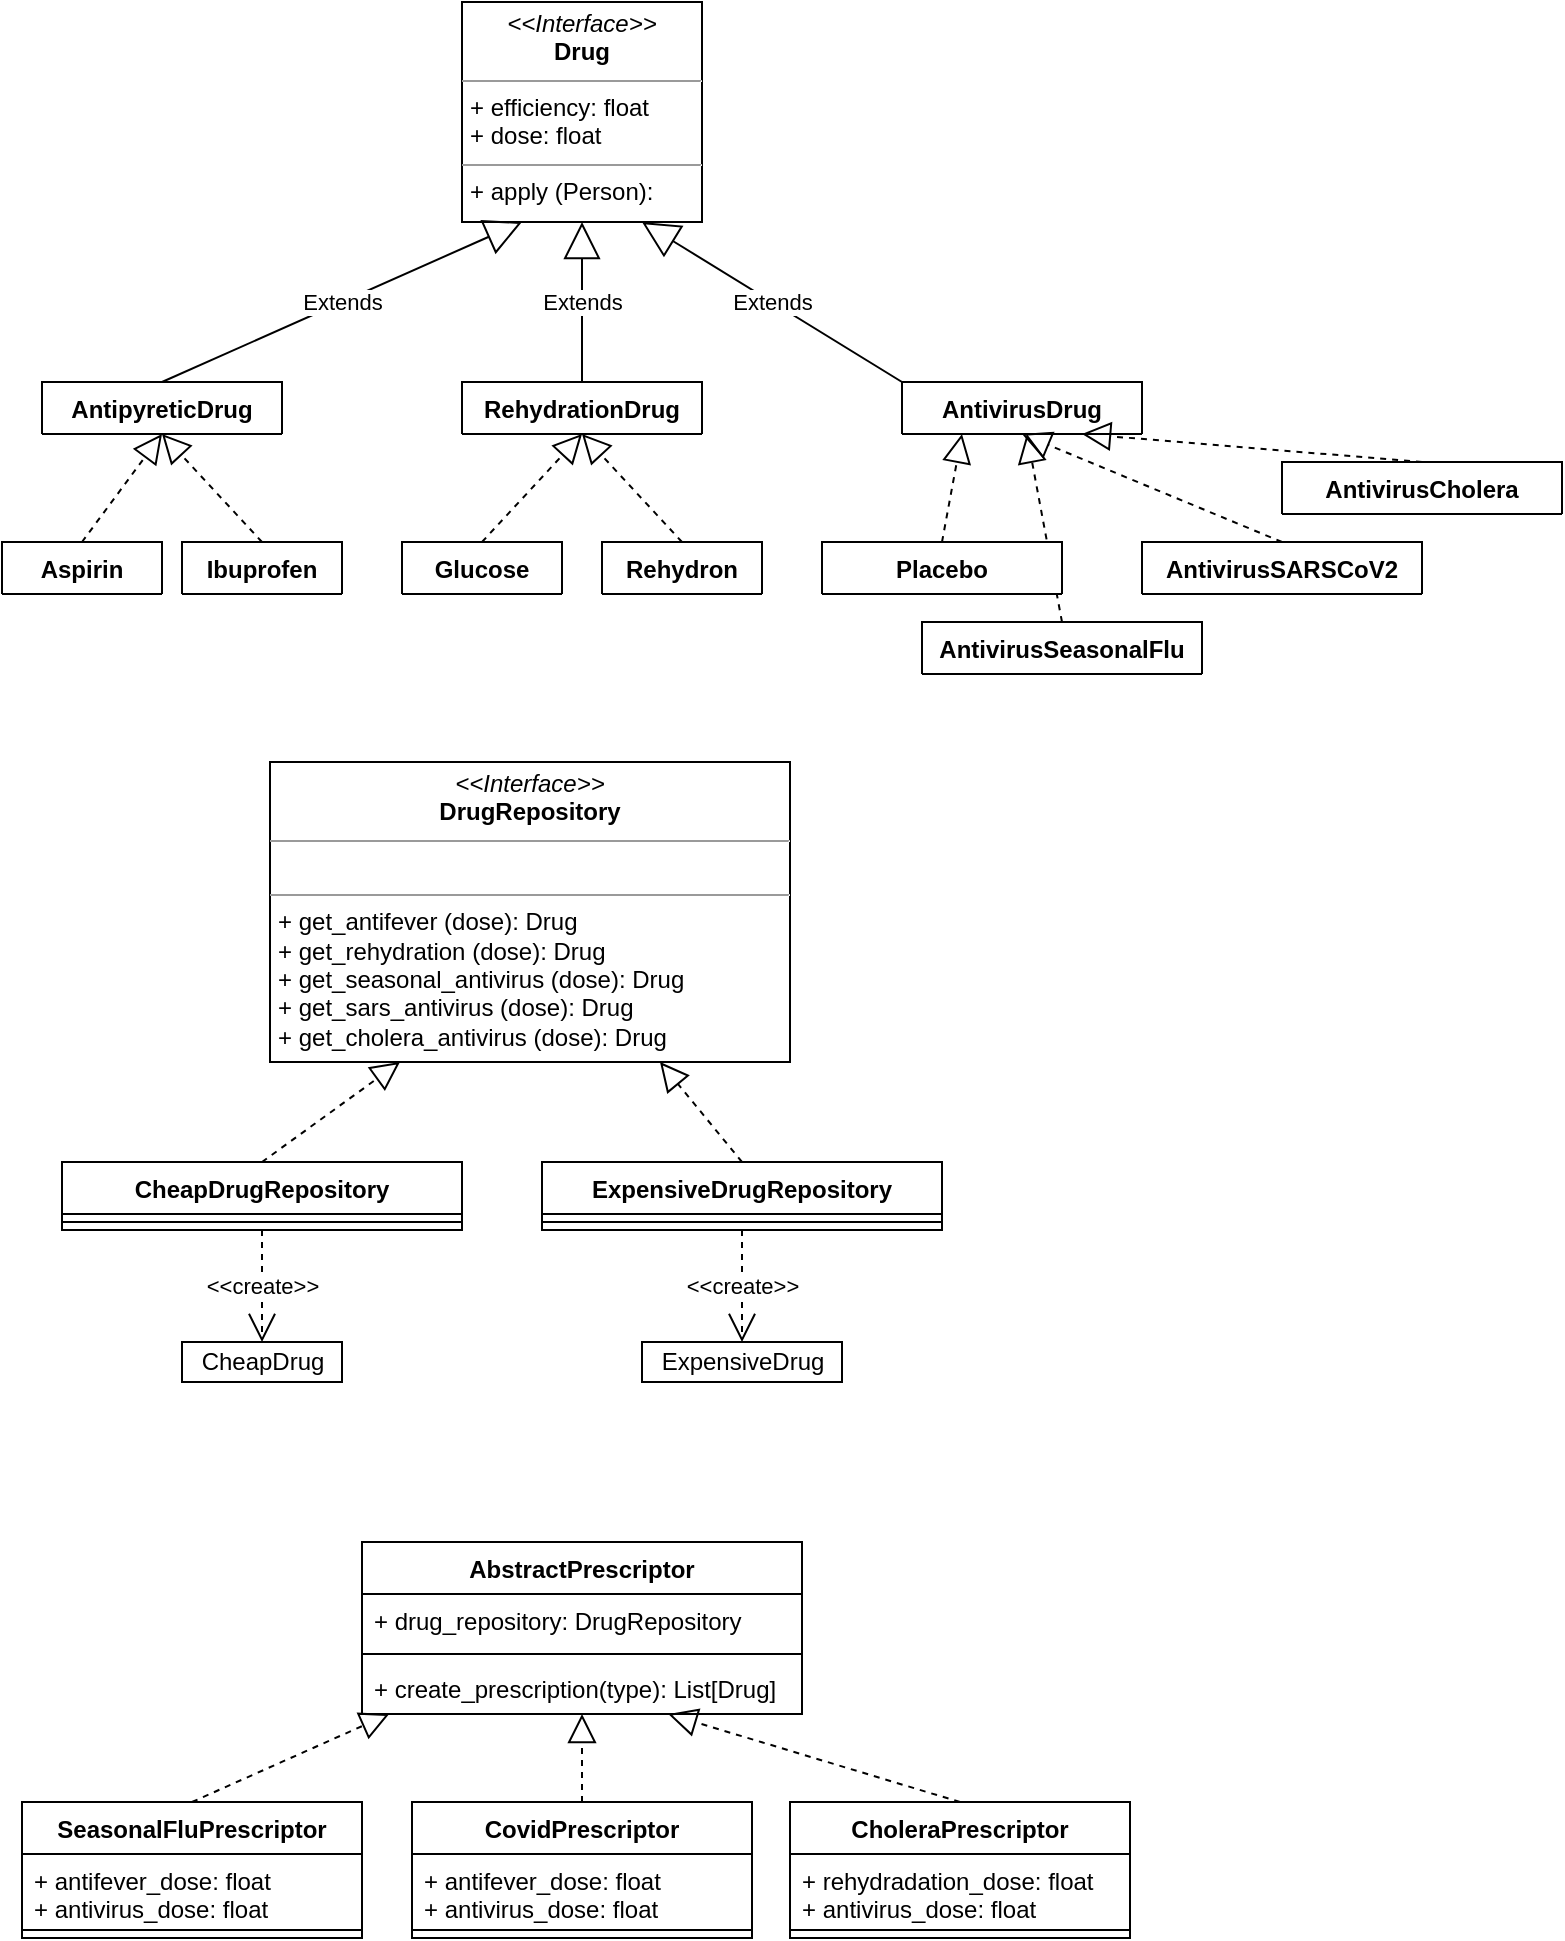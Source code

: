 <mxfile version="13.7.4" type="github">
  <diagram id="5TIukd_n3g4UW3RruUCG" name="Page-1">
    <mxGraphModel dx="971" dy="747" grid="1" gridSize="10" guides="1" tooltips="1" connect="1" arrows="1" fold="1" page="1" pageScale="1" pageWidth="827" pageHeight="1169" math="0" shadow="0">
      <root>
        <mxCell id="0" />
        <mxCell id="1" parent="0" />
        <mxCell id="hdpgLRlO6QaFKLSQQ1CS-11" value="&lt;p style=&quot;margin: 0px ; margin-top: 4px ; text-align: center&quot;&gt;&lt;i&gt;&amp;lt;&amp;lt;Interface&amp;gt;&amp;gt;&lt;/i&gt;&lt;br&gt;&lt;b&gt;Drug&lt;/b&gt;&lt;/p&gt;&lt;hr size=&quot;1&quot;&gt;&lt;p style=&quot;margin: 0px ; margin-left: 4px&quot;&gt;+ efficiency: float&lt;br&gt;&lt;/p&gt;&lt;p style=&quot;margin: 0px ; margin-left: 4px&quot;&gt;+ dose: float&lt;/p&gt;&lt;hr size=&quot;1&quot;&gt;&lt;p style=&quot;margin: 0px ; margin-left: 4px&quot;&gt;+ apply (Person):&amp;nbsp;&lt;br&gt;&lt;/p&gt;" style="verticalAlign=top;align=left;overflow=fill;fontSize=12;fontFamily=Helvetica;html=1;" vertex="1" parent="1">
          <mxGeometry x="250" y="60" width="120" height="110" as="geometry" />
        </mxCell>
        <mxCell id="hdpgLRlO6QaFKLSQQ1CS-20" value="" style="endArrow=block;dashed=1;endFill=0;endSize=12;html=1;entryX=0.5;entryY=1;entryDx=0;entryDy=0;exitX=0.5;exitY=0;exitDx=0;exitDy=0;" edge="1" parent="1" source="hdpgLRlO6QaFKLSQQ1CS-12" target="hdpgLRlO6QaFKLSQQ1CS-1">
          <mxGeometry width="160" relative="1" as="geometry">
            <mxPoint x="330" y="460" as="sourcePoint" />
            <mxPoint x="490" y="460" as="targetPoint" />
          </mxGeometry>
        </mxCell>
        <mxCell id="hdpgLRlO6QaFKLSQQ1CS-21" value="Extends" style="endArrow=block;endSize=16;endFill=0;html=1;entryX=0.25;entryY=1;entryDx=0;entryDy=0;exitX=0.5;exitY=0;exitDx=0;exitDy=0;" edge="1" parent="1" source="hdpgLRlO6QaFKLSQQ1CS-1" target="hdpgLRlO6QaFKLSQQ1CS-11">
          <mxGeometry width="160" relative="1" as="geometry">
            <mxPoint x="330" y="460" as="sourcePoint" />
            <mxPoint x="490" y="460" as="targetPoint" />
          </mxGeometry>
        </mxCell>
        <mxCell id="hdpgLRlO6QaFKLSQQ1CS-22" value="" style="endArrow=block;dashed=1;endFill=0;endSize=12;html=1;entryX=0.5;entryY=1;entryDx=0;entryDy=0;exitX=0.5;exitY=0;exitDx=0;exitDy=0;" edge="1" parent="1" source="hdpgLRlO6QaFKLSQQ1CS-16" target="hdpgLRlO6QaFKLSQQ1CS-1">
          <mxGeometry width="160" relative="1" as="geometry">
            <mxPoint x="110" y="320" as="sourcePoint" />
            <mxPoint x="160" y="286" as="targetPoint" />
          </mxGeometry>
        </mxCell>
        <mxCell id="hdpgLRlO6QaFKLSQQ1CS-12" value="Aspirin" style="swimlane;fontStyle=1;align=center;verticalAlign=top;childLayout=stackLayout;horizontal=1;startSize=26;horizontalStack=0;resizeParent=1;resizeParentMax=0;resizeLast=0;collapsible=1;marginBottom=0;" vertex="1" collapsed="1" parent="1">
          <mxGeometry x="20" y="330" width="80" height="26" as="geometry">
            <mxRectangle x="90" y="250" width="120" height="86" as="alternateBounds" />
          </mxGeometry>
        </mxCell>
        <mxCell id="hdpgLRlO6QaFKLSQQ1CS-13" value=" " style="text;strokeColor=none;fillColor=none;align=left;verticalAlign=top;spacingLeft=4;spacingRight=4;overflow=hidden;rotatable=0;points=[[0,0.5],[1,0.5]];portConstraint=eastwest;" vertex="1" parent="hdpgLRlO6QaFKLSQQ1CS-12">
          <mxGeometry y="26" width="80" height="26" as="geometry" />
        </mxCell>
        <mxCell id="hdpgLRlO6QaFKLSQQ1CS-14" value="" style="line;strokeWidth=1;fillColor=none;align=left;verticalAlign=middle;spacingTop=-1;spacingLeft=3;spacingRight=3;rotatable=0;labelPosition=right;points=[];portConstraint=eastwest;" vertex="1" parent="hdpgLRlO6QaFKLSQQ1CS-12">
          <mxGeometry y="52" width="80" height="8" as="geometry" />
        </mxCell>
        <mxCell id="hdpgLRlO6QaFKLSQQ1CS-15" value=" " style="text;strokeColor=none;fillColor=none;align=left;verticalAlign=top;spacingLeft=4;spacingRight=4;overflow=hidden;rotatable=0;points=[[0,0.5],[1,0.5]];portConstraint=eastwest;" vertex="1" parent="hdpgLRlO6QaFKLSQQ1CS-12">
          <mxGeometry y="60" width="80" height="26" as="geometry" />
        </mxCell>
        <mxCell id="hdpgLRlO6QaFKLSQQ1CS-23" value="RehydrationDrug" style="swimlane;fontStyle=1;align=center;verticalAlign=top;childLayout=stackLayout;horizontal=1;startSize=26;horizontalStack=0;resizeParent=1;resizeParentMax=0;resizeLast=0;collapsible=1;marginBottom=0;" vertex="1" collapsed="1" parent="1">
          <mxGeometry x="250" y="250" width="120" height="26" as="geometry">
            <mxRectangle x="90" y="250" width="120" height="86" as="alternateBounds" />
          </mxGeometry>
        </mxCell>
        <mxCell id="hdpgLRlO6QaFKLSQQ1CS-24" value=" " style="text;strokeColor=none;fillColor=none;align=left;verticalAlign=top;spacingLeft=4;spacingRight=4;overflow=hidden;rotatable=0;points=[[0,0.5],[1,0.5]];portConstraint=eastwest;" vertex="1" parent="hdpgLRlO6QaFKLSQQ1CS-23">
          <mxGeometry y="26" width="120" height="26" as="geometry" />
        </mxCell>
        <mxCell id="hdpgLRlO6QaFKLSQQ1CS-25" value="" style="line;strokeWidth=1;fillColor=none;align=left;verticalAlign=middle;spacingTop=-1;spacingLeft=3;spacingRight=3;rotatable=0;labelPosition=right;points=[];portConstraint=eastwest;" vertex="1" parent="hdpgLRlO6QaFKLSQQ1CS-23">
          <mxGeometry y="52" width="120" height="8" as="geometry" />
        </mxCell>
        <mxCell id="hdpgLRlO6QaFKLSQQ1CS-26" value=" " style="text;strokeColor=none;fillColor=none;align=left;verticalAlign=top;spacingLeft=4;spacingRight=4;overflow=hidden;rotatable=0;points=[[0,0.5],[1,0.5]];portConstraint=eastwest;" vertex="1" parent="hdpgLRlO6QaFKLSQQ1CS-23">
          <mxGeometry y="60" width="120" height="26" as="geometry" />
        </mxCell>
        <mxCell id="hdpgLRlO6QaFKLSQQ1CS-43" value="Extends" style="endArrow=block;endSize=16;endFill=0;html=1;entryX=0.5;entryY=1;entryDx=0;entryDy=0;exitX=0.5;exitY=0;exitDx=0;exitDy=0;" edge="1" parent="1" source="hdpgLRlO6QaFKLSQQ1CS-23" target="hdpgLRlO6QaFKLSQQ1CS-11">
          <mxGeometry width="160" relative="1" as="geometry">
            <mxPoint x="160" y="260.0" as="sourcePoint" />
            <mxPoint x="160" y="200.0" as="targetPoint" />
          </mxGeometry>
        </mxCell>
        <mxCell id="hdpgLRlO6QaFKLSQQ1CS-44" value="Extends" style="endArrow=block;endSize=16;endFill=0;html=1;entryX=0.75;entryY=1;entryDx=0;entryDy=0;exitX=0;exitY=0;exitDx=0;exitDy=0;" edge="1" parent="1" source="hdpgLRlO6QaFKLSQQ1CS-27" target="hdpgLRlO6QaFKLSQQ1CS-11">
          <mxGeometry width="160" relative="1" as="geometry">
            <mxPoint x="320" y="260.0" as="sourcePoint" />
            <mxPoint x="220" y="200.0" as="targetPoint" />
          </mxGeometry>
        </mxCell>
        <mxCell id="hdpgLRlO6QaFKLSQQ1CS-27" value="AntivirusDrug" style="swimlane;fontStyle=1;align=center;verticalAlign=top;childLayout=stackLayout;horizontal=1;startSize=26;horizontalStack=0;resizeParent=1;resizeParentMax=0;resizeLast=0;collapsible=1;marginBottom=0;" vertex="1" collapsed="1" parent="1">
          <mxGeometry x="470" y="250" width="120" height="26" as="geometry">
            <mxRectangle x="90" y="250" width="120" height="86" as="alternateBounds" />
          </mxGeometry>
        </mxCell>
        <mxCell id="hdpgLRlO6QaFKLSQQ1CS-28" value=" " style="text;strokeColor=none;fillColor=none;align=left;verticalAlign=top;spacingLeft=4;spacingRight=4;overflow=hidden;rotatable=0;points=[[0,0.5],[1,0.5]];portConstraint=eastwest;" vertex="1" parent="hdpgLRlO6QaFKLSQQ1CS-27">
          <mxGeometry y="26" width="120" height="26" as="geometry" />
        </mxCell>
        <mxCell id="hdpgLRlO6QaFKLSQQ1CS-29" value="" style="line;strokeWidth=1;fillColor=none;align=left;verticalAlign=middle;spacingTop=-1;spacingLeft=3;spacingRight=3;rotatable=0;labelPosition=right;points=[];portConstraint=eastwest;" vertex="1" parent="hdpgLRlO6QaFKLSQQ1CS-27">
          <mxGeometry y="52" width="120" height="8" as="geometry" />
        </mxCell>
        <mxCell id="hdpgLRlO6QaFKLSQQ1CS-30" value=" " style="text;strokeColor=none;fillColor=none;align=left;verticalAlign=top;spacingLeft=4;spacingRight=4;overflow=hidden;rotatable=0;points=[[0,0.5],[1,0.5]];portConstraint=eastwest;" vertex="1" parent="hdpgLRlO6QaFKLSQQ1CS-27">
          <mxGeometry y="60" width="120" height="26" as="geometry" />
        </mxCell>
        <mxCell id="hdpgLRlO6QaFKLSQQ1CS-49" value="" style="endArrow=block;dashed=1;endFill=0;endSize=12;html=1;exitX=0.5;exitY=0;exitDx=0;exitDy=0;" edge="1" parent="1" source="hdpgLRlO6QaFKLSQQ1CS-35" target="hdpgLRlO6QaFKLSQQ1CS-27">
          <mxGeometry width="160" relative="1" as="geometry">
            <mxPoint x="230" y="340" as="sourcePoint" />
            <mxPoint x="160" y="286" as="targetPoint" />
          </mxGeometry>
        </mxCell>
        <mxCell id="hdpgLRlO6QaFKLSQQ1CS-50" value="" style="endArrow=block;dashed=1;endFill=0;endSize=12;html=1;exitX=0.5;exitY=0;exitDx=0;exitDy=0;" edge="1" parent="1" source="hdpgLRlO6QaFKLSQQ1CS-39">
          <mxGeometry width="160" relative="1" as="geometry">
            <mxPoint x="510" y="380" as="sourcePoint" />
            <mxPoint x="530" y="276" as="targetPoint" />
          </mxGeometry>
        </mxCell>
        <mxCell id="hdpgLRlO6QaFKLSQQ1CS-51" value="" style="endArrow=block;dashed=1;endFill=0;endSize=12;html=1;exitX=0.5;exitY=0;exitDx=0;exitDy=0;entryX=0.25;entryY=1;entryDx=0;entryDy=0;" edge="1" parent="1" source="hdpgLRlO6QaFKLSQQ1CS-31" target="hdpgLRlO6QaFKLSQQ1CS-27">
          <mxGeometry width="160" relative="1" as="geometry">
            <mxPoint x="520" y="390" as="sourcePoint" />
            <mxPoint x="546.355" y="296" as="targetPoint" />
          </mxGeometry>
        </mxCell>
        <mxCell id="hdpgLRlO6QaFKLSQQ1CS-52" value="" style="endArrow=block;dashed=1;endFill=0;endSize=12;html=1;exitX=0.5;exitY=0;exitDx=0;exitDy=0;entryX=0.75;entryY=1;entryDx=0;entryDy=0;" edge="1" parent="1" source="hdpgLRlO6QaFKLSQQ1CS-45" target="hdpgLRlO6QaFKLSQQ1CS-27">
          <mxGeometry width="160" relative="1" as="geometry">
            <mxPoint x="530" y="400" as="sourcePoint" />
            <mxPoint x="556.355" y="306" as="targetPoint" />
          </mxGeometry>
        </mxCell>
        <mxCell id="hdpgLRlO6QaFKLSQQ1CS-16" value="Ibuprofen" style="swimlane;fontStyle=1;align=center;verticalAlign=top;childLayout=stackLayout;horizontal=1;startSize=26;horizontalStack=0;resizeParent=1;resizeParentMax=0;resizeLast=0;collapsible=1;marginBottom=0;" vertex="1" collapsed="1" parent="1">
          <mxGeometry x="110" y="330" width="80" height="26" as="geometry">
            <mxRectangle x="90" y="250" width="120" height="86" as="alternateBounds" />
          </mxGeometry>
        </mxCell>
        <mxCell id="hdpgLRlO6QaFKLSQQ1CS-17" value=" " style="text;strokeColor=none;fillColor=none;align=left;verticalAlign=top;spacingLeft=4;spacingRight=4;overflow=hidden;rotatable=0;points=[[0,0.5],[1,0.5]];portConstraint=eastwest;" vertex="1" parent="hdpgLRlO6QaFKLSQQ1CS-16">
          <mxGeometry y="26" width="80" height="26" as="geometry" />
        </mxCell>
        <mxCell id="hdpgLRlO6QaFKLSQQ1CS-18" value="" style="line;strokeWidth=1;fillColor=none;align=left;verticalAlign=middle;spacingTop=-1;spacingLeft=3;spacingRight=3;rotatable=0;labelPosition=right;points=[];portConstraint=eastwest;" vertex="1" parent="hdpgLRlO6QaFKLSQQ1CS-16">
          <mxGeometry y="52" width="80" height="8" as="geometry" />
        </mxCell>
        <mxCell id="hdpgLRlO6QaFKLSQQ1CS-19" value=" " style="text;strokeColor=none;fillColor=none;align=left;verticalAlign=top;spacingLeft=4;spacingRight=4;overflow=hidden;rotatable=0;points=[[0,0.5],[1,0.5]];portConstraint=eastwest;" vertex="1" parent="hdpgLRlO6QaFKLSQQ1CS-16">
          <mxGeometry y="60" width="80" height="26" as="geometry" />
        </mxCell>
        <mxCell id="hdpgLRlO6QaFKLSQQ1CS-1" value="AntipyreticDrug" style="swimlane;fontStyle=1;align=center;verticalAlign=top;childLayout=stackLayout;horizontal=1;startSize=26;horizontalStack=0;resizeParent=1;resizeParentMax=0;resizeLast=0;collapsible=1;marginBottom=0;" vertex="1" collapsed="1" parent="1">
          <mxGeometry x="40" y="250" width="120" height="26" as="geometry">
            <mxRectangle x="90" y="250" width="120" height="86" as="alternateBounds" />
          </mxGeometry>
        </mxCell>
        <mxCell id="hdpgLRlO6QaFKLSQQ1CS-2" value=" " style="text;strokeColor=none;fillColor=none;align=left;verticalAlign=top;spacingLeft=4;spacingRight=4;overflow=hidden;rotatable=0;points=[[0,0.5],[1,0.5]];portConstraint=eastwest;" vertex="1" parent="hdpgLRlO6QaFKLSQQ1CS-1">
          <mxGeometry y="26" width="120" height="26" as="geometry" />
        </mxCell>
        <mxCell id="hdpgLRlO6QaFKLSQQ1CS-3" value="" style="line;strokeWidth=1;fillColor=none;align=left;verticalAlign=middle;spacingTop=-1;spacingLeft=3;spacingRight=3;rotatable=0;labelPosition=right;points=[];portConstraint=eastwest;" vertex="1" parent="hdpgLRlO6QaFKLSQQ1CS-1">
          <mxGeometry y="52" width="120" height="8" as="geometry" />
        </mxCell>
        <mxCell id="hdpgLRlO6QaFKLSQQ1CS-4" value=" " style="text;strokeColor=none;fillColor=none;align=left;verticalAlign=top;spacingLeft=4;spacingRight=4;overflow=hidden;rotatable=0;points=[[0,0.5],[1,0.5]];portConstraint=eastwest;" vertex="1" parent="hdpgLRlO6QaFKLSQQ1CS-1">
          <mxGeometry y="60" width="120" height="26" as="geometry" />
        </mxCell>
        <mxCell id="hdpgLRlO6QaFKLSQQ1CS-53" value="Glucose" style="swimlane;fontStyle=1;align=center;verticalAlign=top;childLayout=stackLayout;horizontal=1;startSize=26;horizontalStack=0;resizeParent=1;resizeParentMax=0;resizeLast=0;collapsible=1;marginBottom=0;" vertex="1" collapsed="1" parent="1">
          <mxGeometry x="220" y="330" width="80" height="26" as="geometry">
            <mxRectangle x="90" y="250" width="120" height="86" as="alternateBounds" />
          </mxGeometry>
        </mxCell>
        <mxCell id="hdpgLRlO6QaFKLSQQ1CS-54" value=" " style="text;strokeColor=none;fillColor=none;align=left;verticalAlign=top;spacingLeft=4;spacingRight=4;overflow=hidden;rotatable=0;points=[[0,0.5],[1,0.5]];portConstraint=eastwest;" vertex="1" parent="hdpgLRlO6QaFKLSQQ1CS-53">
          <mxGeometry y="26" width="80" height="26" as="geometry" />
        </mxCell>
        <mxCell id="hdpgLRlO6QaFKLSQQ1CS-55" value="" style="line;strokeWidth=1;fillColor=none;align=left;verticalAlign=middle;spacingTop=-1;spacingLeft=3;spacingRight=3;rotatable=0;labelPosition=right;points=[];portConstraint=eastwest;" vertex="1" parent="hdpgLRlO6QaFKLSQQ1CS-53">
          <mxGeometry y="52" width="80" height="8" as="geometry" />
        </mxCell>
        <mxCell id="hdpgLRlO6QaFKLSQQ1CS-56" value=" " style="text;strokeColor=none;fillColor=none;align=left;verticalAlign=top;spacingLeft=4;spacingRight=4;overflow=hidden;rotatable=0;points=[[0,0.5],[1,0.5]];portConstraint=eastwest;" vertex="1" parent="hdpgLRlO6QaFKLSQQ1CS-53">
          <mxGeometry y="60" width="80" height="26" as="geometry" />
        </mxCell>
        <mxCell id="hdpgLRlO6QaFKLSQQ1CS-57" value="" style="endArrow=block;dashed=1;endFill=0;endSize=12;html=1;exitX=0.5;exitY=0;exitDx=0;exitDy=0;entryX=0.5;entryY=1;entryDx=0;entryDy=0;" edge="1" parent="1" source="hdpgLRlO6QaFKLSQQ1CS-53" target="hdpgLRlO6QaFKLSQQ1CS-23">
          <mxGeometry width="160" relative="1" as="geometry">
            <mxPoint x="160" y="340" as="sourcePoint" />
            <mxPoint x="110" y="286" as="targetPoint" />
          </mxGeometry>
        </mxCell>
        <mxCell id="hdpgLRlO6QaFKLSQQ1CS-31" value="Placebo" style="swimlane;fontStyle=1;align=center;verticalAlign=top;childLayout=stackLayout;horizontal=1;startSize=26;horizontalStack=0;resizeParent=1;resizeParentMax=0;resizeLast=0;collapsible=1;marginBottom=0;" vertex="1" collapsed="1" parent="1">
          <mxGeometry x="430" y="330" width="120" height="26" as="geometry">
            <mxRectangle x="90" y="250" width="120" height="86" as="alternateBounds" />
          </mxGeometry>
        </mxCell>
        <mxCell id="hdpgLRlO6QaFKLSQQ1CS-32" value=" " style="text;strokeColor=none;fillColor=none;align=left;verticalAlign=top;spacingLeft=4;spacingRight=4;overflow=hidden;rotatable=0;points=[[0,0.5],[1,0.5]];portConstraint=eastwest;" vertex="1" parent="hdpgLRlO6QaFKLSQQ1CS-31">
          <mxGeometry y="26" width="120" height="26" as="geometry" />
        </mxCell>
        <mxCell id="hdpgLRlO6QaFKLSQQ1CS-33" value="" style="line;strokeWidth=1;fillColor=none;align=left;verticalAlign=middle;spacingTop=-1;spacingLeft=3;spacingRight=3;rotatable=0;labelPosition=right;points=[];portConstraint=eastwest;" vertex="1" parent="hdpgLRlO6QaFKLSQQ1CS-31">
          <mxGeometry y="52" width="120" height="8" as="geometry" />
        </mxCell>
        <mxCell id="hdpgLRlO6QaFKLSQQ1CS-34" value=" " style="text;strokeColor=none;fillColor=none;align=left;verticalAlign=top;spacingLeft=4;spacingRight=4;overflow=hidden;rotatable=0;points=[[0,0.5],[1,0.5]];portConstraint=eastwest;" vertex="1" parent="hdpgLRlO6QaFKLSQQ1CS-31">
          <mxGeometry y="60" width="120" height="26" as="geometry" />
        </mxCell>
        <mxCell id="hdpgLRlO6QaFKLSQQ1CS-35" value="AntivirusSeasonalFlu" style="swimlane;fontStyle=1;align=center;verticalAlign=top;childLayout=stackLayout;horizontal=1;startSize=26;horizontalStack=0;resizeParent=1;resizeParentMax=0;resizeLast=0;collapsible=1;marginBottom=0;" vertex="1" collapsed="1" parent="1">
          <mxGeometry x="480" y="370" width="140" height="26" as="geometry">
            <mxRectangle x="90" y="250" width="120" height="86" as="alternateBounds" />
          </mxGeometry>
        </mxCell>
        <mxCell id="hdpgLRlO6QaFKLSQQ1CS-36" value=" " style="text;strokeColor=none;fillColor=none;align=left;verticalAlign=top;spacingLeft=4;spacingRight=4;overflow=hidden;rotatable=0;points=[[0,0.5],[1,0.5]];portConstraint=eastwest;" vertex="1" parent="hdpgLRlO6QaFKLSQQ1CS-35">
          <mxGeometry y="26" width="140" height="26" as="geometry" />
        </mxCell>
        <mxCell id="hdpgLRlO6QaFKLSQQ1CS-37" value="" style="line;strokeWidth=1;fillColor=none;align=left;verticalAlign=middle;spacingTop=-1;spacingLeft=3;spacingRight=3;rotatable=0;labelPosition=right;points=[];portConstraint=eastwest;" vertex="1" parent="hdpgLRlO6QaFKLSQQ1CS-35">
          <mxGeometry y="52" width="140" height="8" as="geometry" />
        </mxCell>
        <mxCell id="hdpgLRlO6QaFKLSQQ1CS-38" value=" " style="text;strokeColor=none;fillColor=none;align=left;verticalAlign=top;spacingLeft=4;spacingRight=4;overflow=hidden;rotatable=0;points=[[0,0.5],[1,0.5]];portConstraint=eastwest;" vertex="1" parent="hdpgLRlO6QaFKLSQQ1CS-35">
          <mxGeometry y="60" width="140" height="26" as="geometry" />
        </mxCell>
        <mxCell id="hdpgLRlO6QaFKLSQQ1CS-39" value="AntivirusSARSCoV2" style="swimlane;fontStyle=1;align=center;verticalAlign=top;childLayout=stackLayout;horizontal=1;startSize=26;horizontalStack=0;resizeParent=1;resizeParentMax=0;resizeLast=0;collapsible=1;marginBottom=0;" vertex="1" collapsed="1" parent="1">
          <mxGeometry x="590" y="330" width="140" height="26" as="geometry">
            <mxRectangle x="90" y="250" width="120" height="86" as="alternateBounds" />
          </mxGeometry>
        </mxCell>
        <mxCell id="hdpgLRlO6QaFKLSQQ1CS-40" value=" " style="text;strokeColor=none;fillColor=none;align=left;verticalAlign=top;spacingLeft=4;spacingRight=4;overflow=hidden;rotatable=0;points=[[0,0.5],[1,0.5]];portConstraint=eastwest;" vertex="1" parent="hdpgLRlO6QaFKLSQQ1CS-39">
          <mxGeometry y="26" width="140" height="26" as="geometry" />
        </mxCell>
        <mxCell id="hdpgLRlO6QaFKLSQQ1CS-41" value="" style="line;strokeWidth=1;fillColor=none;align=left;verticalAlign=middle;spacingTop=-1;spacingLeft=3;spacingRight=3;rotatable=0;labelPosition=right;points=[];portConstraint=eastwest;" vertex="1" parent="hdpgLRlO6QaFKLSQQ1CS-39">
          <mxGeometry y="52" width="140" height="8" as="geometry" />
        </mxCell>
        <mxCell id="hdpgLRlO6QaFKLSQQ1CS-42" value=" " style="text;strokeColor=none;fillColor=none;align=left;verticalAlign=top;spacingLeft=4;spacingRight=4;overflow=hidden;rotatable=0;points=[[0,0.5],[1,0.5]];portConstraint=eastwest;" vertex="1" parent="hdpgLRlO6QaFKLSQQ1CS-39">
          <mxGeometry y="60" width="140" height="26" as="geometry" />
        </mxCell>
        <mxCell id="hdpgLRlO6QaFKLSQQ1CS-58" value="Rehydron" style="swimlane;fontStyle=1;align=center;verticalAlign=top;childLayout=stackLayout;horizontal=1;startSize=26;horizontalStack=0;resizeParent=1;resizeParentMax=0;resizeLast=0;collapsible=1;marginBottom=0;" vertex="1" collapsed="1" parent="1">
          <mxGeometry x="320" y="330" width="80" height="26" as="geometry">
            <mxRectangle x="90" y="250" width="120" height="86" as="alternateBounds" />
          </mxGeometry>
        </mxCell>
        <mxCell id="hdpgLRlO6QaFKLSQQ1CS-59" value=" " style="text;strokeColor=none;fillColor=none;align=left;verticalAlign=top;spacingLeft=4;spacingRight=4;overflow=hidden;rotatable=0;points=[[0,0.5],[1,0.5]];portConstraint=eastwest;" vertex="1" parent="hdpgLRlO6QaFKLSQQ1CS-58">
          <mxGeometry y="26" width="80" height="26" as="geometry" />
        </mxCell>
        <mxCell id="hdpgLRlO6QaFKLSQQ1CS-60" value="" style="line;strokeWidth=1;fillColor=none;align=left;verticalAlign=middle;spacingTop=-1;spacingLeft=3;spacingRight=3;rotatable=0;labelPosition=right;points=[];portConstraint=eastwest;" vertex="1" parent="hdpgLRlO6QaFKLSQQ1CS-58">
          <mxGeometry y="52" width="80" height="8" as="geometry" />
        </mxCell>
        <mxCell id="hdpgLRlO6QaFKLSQQ1CS-61" value=" " style="text;strokeColor=none;fillColor=none;align=left;verticalAlign=top;spacingLeft=4;spacingRight=4;overflow=hidden;rotatable=0;points=[[0,0.5],[1,0.5]];portConstraint=eastwest;" vertex="1" parent="hdpgLRlO6QaFKLSQQ1CS-58">
          <mxGeometry y="60" width="80" height="26" as="geometry" />
        </mxCell>
        <mxCell id="hdpgLRlO6QaFKLSQQ1CS-62" value="" style="endArrow=block;dashed=1;endFill=0;endSize=12;html=1;exitX=0.5;exitY=0;exitDx=0;exitDy=0;entryX=0.5;entryY=1;entryDx=0;entryDy=0;" edge="1" parent="1" source="hdpgLRlO6QaFKLSQQ1CS-58" target="hdpgLRlO6QaFKLSQQ1CS-23">
          <mxGeometry width="160" relative="1" as="geometry">
            <mxPoint x="270" y="340" as="sourcePoint" />
            <mxPoint x="320" y="286" as="targetPoint" />
          </mxGeometry>
        </mxCell>
        <mxCell id="hdpgLRlO6QaFKLSQQ1CS-63" value="&lt;p style=&quot;margin: 0px ; margin-top: 4px ; text-align: center&quot;&gt;&lt;i&gt;&amp;lt;&amp;lt;Interface&amp;gt;&amp;gt;&lt;/i&gt;&lt;br&gt;&lt;b&gt;DrugRepository&lt;/b&gt;&lt;/p&gt;&lt;hr size=&quot;1&quot;&gt;&lt;p style=&quot;margin: 0px ; margin-left: 4px&quot;&gt;&lt;br&gt;&lt;/p&gt;&lt;hr size=&quot;1&quot;&gt;&lt;p style=&quot;margin: 0px ; margin-left: 4px&quot;&gt;+ get_antifever (dose): Drug&lt;br&gt;&lt;/p&gt;&lt;p style=&quot;margin: 0px ; margin-left: 4px&quot;&gt;+&amp;nbsp;get_rehydration&amp;nbsp;(dose): Drug&lt;/p&gt;&lt;p style=&quot;margin: 0px ; margin-left: 4px&quot;&gt;+&amp;nbsp;get_seasonal_antivirus (dose): Drug&lt;/p&gt;&lt;p style=&quot;margin: 0px ; margin-left: 4px&quot;&gt;+&amp;nbsp;get_sars_antivirus&amp;nbsp;(dose): Drug&lt;/p&gt;&lt;p style=&quot;margin: 0px ; margin-left: 4px&quot;&gt;+&amp;nbsp;get_cholera_antivirus&amp;nbsp;(dose): Drug&lt;/p&gt;" style="verticalAlign=top;align=left;overflow=fill;fontSize=12;fontFamily=Helvetica;html=1;" vertex="1" parent="1">
          <mxGeometry x="154" y="440" width="260" height="150" as="geometry" />
        </mxCell>
        <mxCell id="hdpgLRlO6QaFKLSQQ1CS-64" style="edgeStyle=orthogonalEdgeStyle;rounded=0;orthogonalLoop=1;jettySize=auto;html=1;exitX=0.5;exitY=1;exitDx=0;exitDy=0;" edge="1" parent="1" source="hdpgLRlO6QaFKLSQQ1CS-63" target="hdpgLRlO6QaFKLSQQ1CS-63">
          <mxGeometry relative="1" as="geometry" />
        </mxCell>
        <mxCell id="hdpgLRlO6QaFKLSQQ1CS-66" value="CheapDrugRepository" style="swimlane;fontStyle=1;align=center;verticalAlign=top;childLayout=stackLayout;horizontal=1;startSize=26;horizontalStack=0;resizeParent=1;resizeParentMax=0;resizeLast=0;collapsible=1;marginBottom=0;" vertex="1" parent="1">
          <mxGeometry x="50" y="640" width="200" height="34" as="geometry">
            <mxRectangle x="50" y="640" width="170" height="26" as="alternateBounds" />
          </mxGeometry>
        </mxCell>
        <mxCell id="hdpgLRlO6QaFKLSQQ1CS-68" value="" style="line;strokeWidth=1;fillColor=none;align=left;verticalAlign=middle;spacingTop=-1;spacingLeft=3;spacingRight=3;rotatable=0;labelPosition=right;points=[];portConstraint=eastwest;" vertex="1" parent="hdpgLRlO6QaFKLSQQ1CS-66">
          <mxGeometry y="26" width="200" height="8" as="geometry" />
        </mxCell>
        <mxCell id="hdpgLRlO6QaFKLSQQ1CS-70" value="ExpensiveDrugRepository" style="swimlane;fontStyle=1;align=center;verticalAlign=top;childLayout=stackLayout;horizontal=1;startSize=26;horizontalStack=0;resizeParent=1;resizeParentMax=0;resizeLast=0;collapsible=1;marginBottom=0;" vertex="1" parent="1">
          <mxGeometry x="290" y="640" width="200" height="34" as="geometry">
            <mxRectangle x="290" y="640" width="170" height="26" as="alternateBounds" />
          </mxGeometry>
        </mxCell>
        <mxCell id="hdpgLRlO6QaFKLSQQ1CS-71" value="" style="line;strokeWidth=1;fillColor=none;align=left;verticalAlign=middle;spacingTop=-1;spacingLeft=3;spacingRight=3;rotatable=0;labelPosition=right;points=[];portConstraint=eastwest;" vertex="1" parent="hdpgLRlO6QaFKLSQQ1CS-70">
          <mxGeometry y="26" width="200" height="8" as="geometry" />
        </mxCell>
        <mxCell id="hdpgLRlO6QaFKLSQQ1CS-72" value="&amp;lt;&amp;lt;create&amp;gt;&amp;gt;" style="endArrow=open;endSize=12;dashed=1;html=1;exitX=0.5;exitY=1;exitDx=0;exitDy=0;entryX=0.5;entryY=0;entryDx=0;entryDy=0;" edge="1" parent="1" source="hdpgLRlO6QaFKLSQQ1CS-66" target="hdpgLRlO6QaFKLSQQ1CS-77">
          <mxGeometry width="160" relative="1" as="geometry">
            <mxPoint x="120" y="720" as="sourcePoint" />
            <mxPoint x="150" y="750" as="targetPoint" />
          </mxGeometry>
        </mxCell>
        <mxCell id="hdpgLRlO6QaFKLSQQ1CS-73" value="&amp;lt;&amp;lt;create&amp;gt;&amp;gt;" style="endArrow=open;endSize=12;dashed=1;html=1;exitX=0.5;exitY=1;exitDx=0;exitDy=0;entryX=0.5;entryY=0;entryDx=0;entryDy=0;" edge="1" parent="1" source="hdpgLRlO6QaFKLSQQ1CS-70" target="hdpgLRlO6QaFKLSQQ1CS-78">
          <mxGeometry width="160" relative="1" as="geometry">
            <mxPoint x="380" y="680" as="sourcePoint" />
            <mxPoint x="390" y="750" as="targetPoint" />
          </mxGeometry>
        </mxCell>
        <mxCell id="hdpgLRlO6QaFKLSQQ1CS-74" value="" style="endArrow=block;dashed=1;endFill=0;endSize=12;html=1;exitX=0.5;exitY=0;exitDx=0;exitDy=0;entryX=0.25;entryY=1;entryDx=0;entryDy=0;" edge="1" parent="1" source="hdpgLRlO6QaFKLSQQ1CS-66" target="hdpgLRlO6QaFKLSQQ1CS-63">
          <mxGeometry width="160" relative="1" as="geometry">
            <mxPoint x="60" y="624" as="sourcePoint" />
            <mxPoint x="110" y="570" as="targetPoint" />
          </mxGeometry>
        </mxCell>
        <mxCell id="hdpgLRlO6QaFKLSQQ1CS-75" value="" style="endArrow=block;dashed=1;endFill=0;endSize=12;html=1;exitX=0.5;exitY=0;exitDx=0;exitDy=0;entryX=0.75;entryY=1;entryDx=0;entryDy=0;" edge="1" parent="1" source="hdpgLRlO6QaFKLSQQ1CS-70" target="hdpgLRlO6QaFKLSQQ1CS-63">
          <mxGeometry width="160" relative="1" as="geometry">
            <mxPoint x="267.5" y="640" as="sourcePoint" />
            <mxPoint x="352.5" y="590" as="targetPoint" />
          </mxGeometry>
        </mxCell>
        <mxCell id="hdpgLRlO6QaFKLSQQ1CS-45" value="AntivirusCholera" style="swimlane;fontStyle=1;align=center;verticalAlign=top;childLayout=stackLayout;horizontal=1;startSize=26;horizontalStack=0;resizeParent=1;resizeParentMax=0;resizeLast=0;collapsible=1;marginBottom=0;" vertex="1" collapsed="1" parent="1">
          <mxGeometry x="660" y="290" width="140" height="26" as="geometry">
            <mxRectangle x="90" y="250" width="120" height="86" as="alternateBounds" />
          </mxGeometry>
        </mxCell>
        <mxCell id="hdpgLRlO6QaFKLSQQ1CS-46" value=" " style="text;strokeColor=none;fillColor=none;align=left;verticalAlign=top;spacingLeft=4;spacingRight=4;overflow=hidden;rotatable=0;points=[[0,0.5],[1,0.5]];portConstraint=eastwest;" vertex="1" parent="hdpgLRlO6QaFKLSQQ1CS-45">
          <mxGeometry y="26" width="140" height="26" as="geometry" />
        </mxCell>
        <mxCell id="hdpgLRlO6QaFKLSQQ1CS-47" value="" style="line;strokeWidth=1;fillColor=none;align=left;verticalAlign=middle;spacingTop=-1;spacingLeft=3;spacingRight=3;rotatable=0;labelPosition=right;points=[];portConstraint=eastwest;" vertex="1" parent="hdpgLRlO6QaFKLSQQ1CS-45">
          <mxGeometry y="52" width="140" height="8" as="geometry" />
        </mxCell>
        <mxCell id="hdpgLRlO6QaFKLSQQ1CS-48" value=" " style="text;strokeColor=none;fillColor=none;align=left;verticalAlign=top;spacingLeft=4;spacingRight=4;overflow=hidden;rotatable=0;points=[[0,0.5],[1,0.5]];portConstraint=eastwest;" vertex="1" parent="hdpgLRlO6QaFKLSQQ1CS-45">
          <mxGeometry y="60" width="140" height="26" as="geometry" />
        </mxCell>
        <mxCell id="hdpgLRlO6QaFKLSQQ1CS-77" value="CheapDrug" style="html=1;" vertex="1" parent="1">
          <mxGeometry x="110" y="730" width="80" height="20" as="geometry" />
        </mxCell>
        <mxCell id="hdpgLRlO6QaFKLSQQ1CS-78" value="ExpensiveDrug" style="html=1;" vertex="1" parent="1">
          <mxGeometry x="340" y="730" width="100" height="20" as="geometry" />
        </mxCell>
        <mxCell id="hdpgLRlO6QaFKLSQQ1CS-83" value="SeasonalFluPrescriptor" style="swimlane;fontStyle=1;align=center;verticalAlign=top;childLayout=stackLayout;horizontal=1;startSize=26;horizontalStack=0;resizeParent=1;resizeParentMax=0;resizeLast=0;collapsible=1;marginBottom=0;" vertex="1" parent="1">
          <mxGeometry x="30" y="960" width="170" height="68" as="geometry" />
        </mxCell>
        <mxCell id="hdpgLRlO6QaFKLSQQ1CS-84" value="+ antifever_dose: float&#xa;+ antivirus_dose: float" style="text;strokeColor=none;fillColor=none;align=left;verticalAlign=top;spacingLeft=4;spacingRight=4;overflow=hidden;rotatable=0;points=[[0,0.5],[1,0.5]];portConstraint=eastwest;" vertex="1" parent="hdpgLRlO6QaFKLSQQ1CS-83">
          <mxGeometry y="26" width="170" height="34" as="geometry" />
        </mxCell>
        <mxCell id="hdpgLRlO6QaFKLSQQ1CS-85" value="" style="line;strokeWidth=1;fillColor=none;align=left;verticalAlign=middle;spacingTop=-1;spacingLeft=3;spacingRight=3;rotatable=0;labelPosition=right;points=[];portConstraint=eastwest;" vertex="1" parent="hdpgLRlO6QaFKLSQQ1CS-83">
          <mxGeometry y="60" width="170" height="8" as="geometry" />
        </mxCell>
        <mxCell id="hdpgLRlO6QaFKLSQQ1CS-95" value="" style="endArrow=block;dashed=1;endFill=0;endSize=12;html=1;exitX=0.5;exitY=0;exitDx=0;exitDy=0;" edge="1" parent="1" source="hdpgLRlO6QaFKLSQQ1CS-83" target="hdpgLRlO6QaFKLSQQ1CS-79">
          <mxGeometry width="160" relative="1" as="geometry">
            <mxPoint x="120" y="1070" as="sourcePoint" />
            <mxPoint x="280" y="1070" as="targetPoint" />
          </mxGeometry>
        </mxCell>
        <mxCell id="hdpgLRlO6QaFKLSQQ1CS-96" value="" style="endArrow=block;dashed=1;endFill=0;endSize=12;html=1;exitX=0.5;exitY=0;exitDx=0;exitDy=0;" edge="1" parent="1" source="hdpgLRlO6QaFKLSQQ1CS-89" target="hdpgLRlO6QaFKLSQQ1CS-79">
          <mxGeometry width="160" relative="1" as="geometry">
            <mxPoint x="125" y="970.0" as="sourcePoint" />
            <mxPoint x="197.857" y="936" as="targetPoint" />
          </mxGeometry>
        </mxCell>
        <mxCell id="hdpgLRlO6QaFKLSQQ1CS-97" value="" style="endArrow=block;dashed=1;endFill=0;endSize=12;html=1;exitX=0.5;exitY=0;exitDx=0;exitDy=0;" edge="1" parent="1" source="hdpgLRlO6QaFKLSQQ1CS-92" target="hdpgLRlO6QaFKLSQQ1CS-82">
          <mxGeometry width="160" relative="1" as="geometry">
            <mxPoint x="355" y="970.0" as="sourcePoint" />
            <mxPoint x="326.299" y="936" as="targetPoint" />
          </mxGeometry>
        </mxCell>
        <mxCell id="hdpgLRlO6QaFKLSQQ1CS-89" value="CovidPrescriptor" style="swimlane;fontStyle=1;align=center;verticalAlign=top;childLayout=stackLayout;horizontal=1;startSize=26;horizontalStack=0;resizeParent=1;resizeParentMax=0;resizeLast=0;collapsible=1;marginBottom=0;" vertex="1" parent="1">
          <mxGeometry x="225" y="960" width="170" height="68" as="geometry" />
        </mxCell>
        <mxCell id="hdpgLRlO6QaFKLSQQ1CS-90" value="+ antifever_dose: float&#xa;+ antivirus_dose: float" style="text;strokeColor=none;fillColor=none;align=left;verticalAlign=top;spacingLeft=4;spacingRight=4;overflow=hidden;rotatable=0;points=[[0,0.5],[1,0.5]];portConstraint=eastwest;" vertex="1" parent="hdpgLRlO6QaFKLSQQ1CS-89">
          <mxGeometry y="26" width="170" height="34" as="geometry" />
        </mxCell>
        <mxCell id="hdpgLRlO6QaFKLSQQ1CS-91" value="" style="line;strokeWidth=1;fillColor=none;align=left;verticalAlign=middle;spacingTop=-1;spacingLeft=3;spacingRight=3;rotatable=0;labelPosition=right;points=[];portConstraint=eastwest;" vertex="1" parent="hdpgLRlO6QaFKLSQQ1CS-89">
          <mxGeometry y="60" width="170" height="8" as="geometry" />
        </mxCell>
        <mxCell id="hdpgLRlO6QaFKLSQQ1CS-92" value="CholeraPrescriptor" style="swimlane;fontStyle=1;align=center;verticalAlign=top;childLayout=stackLayout;horizontal=1;startSize=26;horizontalStack=0;resizeParent=1;resizeParentMax=0;resizeLast=0;collapsible=1;marginBottom=0;" vertex="1" parent="1">
          <mxGeometry x="414" y="960" width="170" height="68" as="geometry" />
        </mxCell>
        <mxCell id="hdpgLRlO6QaFKLSQQ1CS-93" value="+ rehydradation_dose: float&#xa;+ antivirus_dose: float" style="text;strokeColor=none;fillColor=none;align=left;verticalAlign=top;spacingLeft=4;spacingRight=4;overflow=hidden;rotatable=0;points=[[0,0.5],[1,0.5]];portConstraint=eastwest;" vertex="1" parent="hdpgLRlO6QaFKLSQQ1CS-92">
          <mxGeometry y="26" width="170" height="34" as="geometry" />
        </mxCell>
        <mxCell id="hdpgLRlO6QaFKLSQQ1CS-94" value="" style="line;strokeWidth=1;fillColor=none;align=left;verticalAlign=middle;spacingTop=-1;spacingLeft=3;spacingRight=3;rotatable=0;labelPosition=right;points=[];portConstraint=eastwest;" vertex="1" parent="hdpgLRlO6QaFKLSQQ1CS-92">
          <mxGeometry y="60" width="170" height="8" as="geometry" />
        </mxCell>
        <mxCell id="hdpgLRlO6QaFKLSQQ1CS-79" value="AbstractPrescriptor" style="swimlane;fontStyle=1;align=center;verticalAlign=top;childLayout=stackLayout;horizontal=1;startSize=26;horizontalStack=0;resizeParent=1;resizeParentMax=0;resizeLast=0;collapsible=1;marginBottom=0;" vertex="1" parent="1">
          <mxGeometry x="200" y="830" width="220" height="86" as="geometry" />
        </mxCell>
        <mxCell id="hdpgLRlO6QaFKLSQQ1CS-80" value="+ drug_repository: DrugRepository" style="text;strokeColor=none;fillColor=none;align=left;verticalAlign=top;spacingLeft=4;spacingRight=4;overflow=hidden;rotatable=0;points=[[0,0.5],[1,0.5]];portConstraint=eastwest;" vertex="1" parent="hdpgLRlO6QaFKLSQQ1CS-79">
          <mxGeometry y="26" width="220" height="26" as="geometry" />
        </mxCell>
        <mxCell id="hdpgLRlO6QaFKLSQQ1CS-81" value="" style="line;strokeWidth=1;fillColor=none;align=left;verticalAlign=middle;spacingTop=-1;spacingLeft=3;spacingRight=3;rotatable=0;labelPosition=right;points=[];portConstraint=eastwest;" vertex="1" parent="hdpgLRlO6QaFKLSQQ1CS-79">
          <mxGeometry y="52" width="220" height="8" as="geometry" />
        </mxCell>
        <mxCell id="hdpgLRlO6QaFKLSQQ1CS-82" value="+ create_prescription(type): List[Drug]" style="text;strokeColor=none;fillColor=none;align=left;verticalAlign=top;spacingLeft=4;spacingRight=4;overflow=hidden;rotatable=0;points=[[0,0.5],[1,0.5]];portConstraint=eastwest;" vertex="1" parent="hdpgLRlO6QaFKLSQQ1CS-79">
          <mxGeometry y="60" width="220" height="26" as="geometry" />
        </mxCell>
      </root>
    </mxGraphModel>
  </diagram>
</mxfile>
